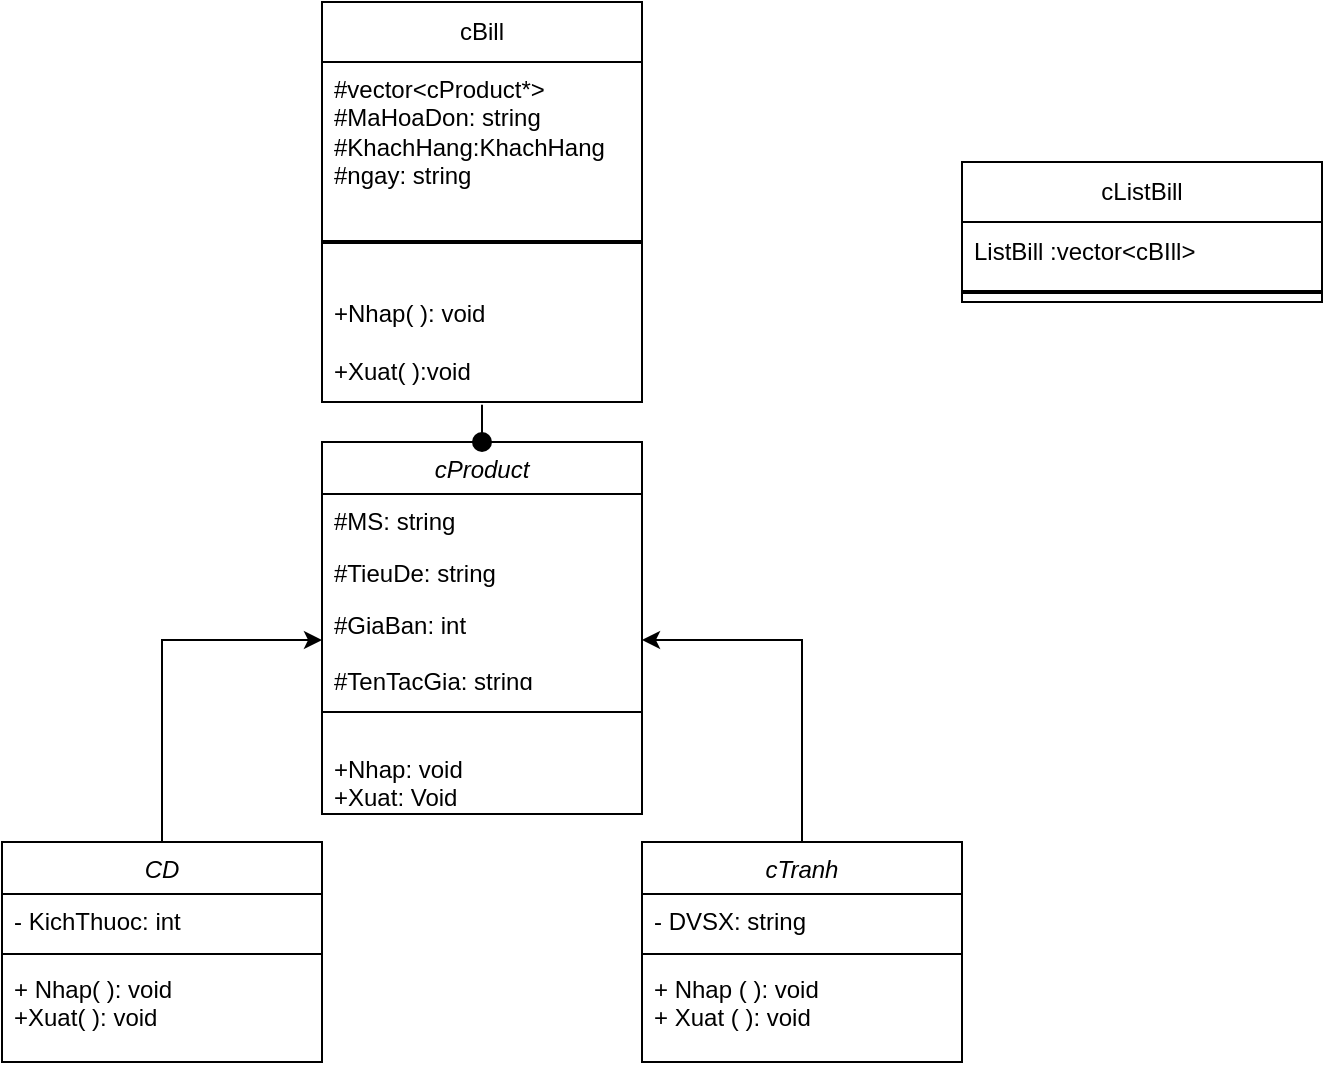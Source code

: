 <mxfile version="21.3.6" type="device">
  <diagram id="C5RBs43oDa-KdzZeNtuy" name="Page-1">
    <mxGraphModel dx="794" dy="430" grid="1" gridSize="10" guides="1" tooltips="1" connect="1" arrows="1" fold="1" page="1" pageScale="1" pageWidth="827" pageHeight="1169" math="0" shadow="0">
      <root>
        <mxCell id="WIyWlLk6GJQsqaUBKTNV-0" />
        <mxCell id="WIyWlLk6GJQsqaUBKTNV-1" parent="WIyWlLk6GJQsqaUBKTNV-0" />
        <mxCell id="1L7Gq1lio3qnDYeUa46D-0" value="cProduct" style="swimlane;fontStyle=2;align=center;verticalAlign=top;childLayout=stackLayout;horizontal=1;startSize=26;horizontalStack=0;resizeParent=1;resizeLast=0;collapsible=1;marginBottom=0;rounded=0;shadow=0;strokeWidth=1;" parent="WIyWlLk6GJQsqaUBKTNV-1" vertex="1">
          <mxGeometry x="220" y="620" width="160" height="186" as="geometry">
            <mxRectangle x="220" y="120" width="160" height="26" as="alternateBounds" />
          </mxGeometry>
        </mxCell>
        <mxCell id="1L7Gq1lio3qnDYeUa46D-1" value="#MS: string&#xa;" style="text;align=left;verticalAlign=top;spacingLeft=4;spacingRight=4;overflow=hidden;rotatable=0;points=[[0,0.5],[1,0.5]];portConstraint=eastwest;" parent="1L7Gq1lio3qnDYeUa46D-0" vertex="1">
          <mxGeometry y="26" width="160" height="26" as="geometry" />
        </mxCell>
        <mxCell id="1L7Gq1lio3qnDYeUa46D-2" value="#TieuDe: string " style="text;align=left;verticalAlign=top;spacingLeft=4;spacingRight=4;overflow=hidden;rotatable=0;points=[[0,0.5],[1,0.5]];portConstraint=eastwest;rounded=0;shadow=0;html=0;" parent="1L7Gq1lio3qnDYeUa46D-0" vertex="1">
          <mxGeometry y="52" width="160" height="26" as="geometry" />
        </mxCell>
        <mxCell id="1L7Gq1lio3qnDYeUa46D-3" value="#GiaBan: int&#xa;&#xa;#TenTacGia: string" style="text;align=left;verticalAlign=top;spacingLeft=4;spacingRight=4;overflow=hidden;rotatable=0;points=[[0,0.5],[1,0.5]];portConstraint=eastwest;rounded=0;shadow=0;html=0;" parent="1L7Gq1lio3qnDYeUa46D-0" vertex="1">
          <mxGeometry y="78" width="160" height="42" as="geometry" />
        </mxCell>
        <mxCell id="1L7Gq1lio3qnDYeUa46D-4" value="" style="line;html=1;strokeWidth=1;align=left;verticalAlign=middle;spacingTop=-1;spacingLeft=3;spacingRight=3;rotatable=0;labelPosition=right;points=[];portConstraint=eastwest;" parent="1L7Gq1lio3qnDYeUa46D-0" vertex="1">
          <mxGeometry y="120" width="160" height="30" as="geometry" />
        </mxCell>
        <mxCell id="1L7Gq1lio3qnDYeUa46D-5" value="+Nhap: void&#xa;+Xuat: Void" style="text;align=left;verticalAlign=top;spacingLeft=4;spacingRight=4;overflow=hidden;rotatable=0;points=[[0,0.5],[1,0.5]];portConstraint=eastwest;" parent="1L7Gq1lio3qnDYeUa46D-0" vertex="1">
          <mxGeometry y="150" width="160" height="36" as="geometry" />
        </mxCell>
        <mxCell id="1L7Gq1lio3qnDYeUa46D-18" style="edgeStyle=orthogonalEdgeStyle;rounded=0;orthogonalLoop=1;jettySize=auto;html=1;exitX=0.5;exitY=0;exitDx=0;exitDy=0;entryX=0;entryY=0.5;entryDx=0;entryDy=0;" parent="WIyWlLk6GJQsqaUBKTNV-1" source="1L7Gq1lio3qnDYeUa46D-6" target="1L7Gq1lio3qnDYeUa46D-3" edge="1">
          <mxGeometry relative="1" as="geometry" />
        </mxCell>
        <mxCell id="1L7Gq1lio3qnDYeUa46D-6" value="CD" style="swimlane;fontStyle=2;align=center;verticalAlign=top;childLayout=stackLayout;horizontal=1;startSize=26;horizontalStack=0;resizeParent=1;resizeLast=0;collapsible=1;marginBottom=0;rounded=0;shadow=0;strokeWidth=1;" parent="WIyWlLk6GJQsqaUBKTNV-1" vertex="1">
          <mxGeometry x="60" y="820" width="160" height="110" as="geometry">
            <mxRectangle x="60" y="330" width="160" height="26" as="alternateBounds" />
          </mxGeometry>
        </mxCell>
        <mxCell id="1L7Gq1lio3qnDYeUa46D-7" value="- KichThuoc: int &#xa;" style="text;align=left;verticalAlign=top;spacingLeft=4;spacingRight=4;overflow=hidden;rotatable=0;points=[[0,0.5],[1,0.5]];portConstraint=eastwest;" parent="1L7Gq1lio3qnDYeUa46D-6" vertex="1">
          <mxGeometry y="26" width="160" height="26" as="geometry" />
        </mxCell>
        <mxCell id="1L7Gq1lio3qnDYeUa46D-10" value="" style="line;html=1;strokeWidth=1;align=left;verticalAlign=middle;spacingTop=-1;spacingLeft=3;spacingRight=3;rotatable=0;labelPosition=right;points=[];portConstraint=eastwest;" parent="1L7Gq1lio3qnDYeUa46D-6" vertex="1">
          <mxGeometry y="52" width="160" height="8" as="geometry" />
        </mxCell>
        <mxCell id="1L7Gq1lio3qnDYeUa46D-11" value="+ Nhap( ): void &#xa;+Xuat( ): void" style="text;align=left;verticalAlign=top;spacingLeft=4;spacingRight=4;overflow=hidden;rotatable=0;points=[[0,0.5],[1,0.5]];portConstraint=eastwest;" parent="1L7Gq1lio3qnDYeUa46D-6" vertex="1">
          <mxGeometry y="60" width="160" height="44" as="geometry" />
        </mxCell>
        <mxCell id="1L7Gq1lio3qnDYeUa46D-19" style="edgeStyle=orthogonalEdgeStyle;rounded=0;orthogonalLoop=1;jettySize=auto;html=1;exitX=0.5;exitY=0;exitDx=0;exitDy=0;entryX=1;entryY=0.5;entryDx=0;entryDy=0;" parent="WIyWlLk6GJQsqaUBKTNV-1" source="1L7Gq1lio3qnDYeUa46D-12" target="1L7Gq1lio3qnDYeUa46D-3" edge="1">
          <mxGeometry relative="1" as="geometry" />
        </mxCell>
        <mxCell id="1L7Gq1lio3qnDYeUa46D-12" value="cTranh" style="swimlane;fontStyle=2;align=center;verticalAlign=top;childLayout=stackLayout;horizontal=1;startSize=26;horizontalStack=0;resizeParent=1;resizeLast=0;collapsible=1;marginBottom=0;rounded=0;shadow=0;strokeWidth=1;" parent="WIyWlLk6GJQsqaUBKTNV-1" vertex="1">
          <mxGeometry x="380" y="820" width="160" height="110" as="geometry">
            <mxRectangle x="230" y="140" width="160" height="26" as="alternateBounds" />
          </mxGeometry>
        </mxCell>
        <mxCell id="1L7Gq1lio3qnDYeUa46D-13" value="- DVSX: string" style="text;align=left;verticalAlign=top;spacingLeft=4;spacingRight=4;overflow=hidden;rotatable=0;points=[[0,0.5],[1,0.5]];portConstraint=eastwest;" parent="1L7Gq1lio3qnDYeUa46D-12" vertex="1">
          <mxGeometry y="26" width="160" height="26" as="geometry" />
        </mxCell>
        <mxCell id="1L7Gq1lio3qnDYeUa46D-16" value="" style="line;html=1;strokeWidth=1;align=left;verticalAlign=middle;spacingTop=-1;spacingLeft=3;spacingRight=3;rotatable=0;labelPosition=right;points=[];portConstraint=eastwest;" parent="1L7Gq1lio3qnDYeUa46D-12" vertex="1">
          <mxGeometry y="52" width="160" height="8" as="geometry" />
        </mxCell>
        <mxCell id="1L7Gq1lio3qnDYeUa46D-17" value="+ Nhap ( ): void&#xa;+ Xuat ( ): void " style="text;align=left;verticalAlign=top;spacingLeft=4;spacingRight=4;overflow=hidden;rotatable=0;points=[[0,0.5],[1,0.5]];portConstraint=eastwest;" parent="1L7Gq1lio3qnDYeUa46D-12" vertex="1">
          <mxGeometry y="60" width="160" height="50" as="geometry" />
        </mxCell>
        <mxCell id="1L7Gq1lio3qnDYeUa46D-35" value="" style="shape=waypoint;sketch=0;fillStyle=solid;size=6;pointerEvents=1;points=[];fillColor=none;resizable=0;rotatable=0;perimeter=centerPerimeter;snapToPoint=1;strokeWidth=3;" parent="WIyWlLk6GJQsqaUBKTNV-1" vertex="1">
          <mxGeometry x="290" y="610" width="20" height="20" as="geometry" />
        </mxCell>
        <mxCell id="1L7Gq1lio3qnDYeUa46D-48" value="" style="endArrow=none;html=1;rounded=0;entryX=0.5;entryY=1.022;entryDx=0;entryDy=0;entryPerimeter=0;" parent="WIyWlLk6GJQsqaUBKTNV-1" source="1L7Gq1lio3qnDYeUa46D-35" target="1L7Gq1lio3qnDYeUa46D-59" edge="1">
          <mxGeometry width="50" height="50" relative="1" as="geometry">
            <mxPoint x="410" y="310" as="sourcePoint" />
            <mxPoint x="300" y="560" as="targetPoint" />
            <Array as="points" />
          </mxGeometry>
        </mxCell>
        <mxCell id="1L7Gq1lio3qnDYeUa46D-56" value="cBill" style="swimlane;fontStyle=0;childLayout=stackLayout;horizontal=1;startSize=30;horizontalStack=0;resizeParent=1;resizeParentMax=0;resizeLast=0;collapsible=1;marginBottom=0;whiteSpace=wrap;html=1;" parent="WIyWlLk6GJQsqaUBKTNV-1" vertex="1">
          <mxGeometry x="220" y="400" width="160" height="200" as="geometry" />
        </mxCell>
        <mxCell id="1L7Gq1lio3qnDYeUa46D-57" value="#vector&amp;lt;cProduct*&amp;gt;&lt;br&gt;#MaHoaDon: string&amp;nbsp;&lt;br&gt;#KhachHang:KhachHang&lt;br&gt;#ngay: string" style="text;strokeColor=none;fillColor=none;align=left;verticalAlign=middle;spacingLeft=4;spacingRight=4;overflow=hidden;points=[[0,0.5],[1,0.5]];portConstraint=eastwest;rotatable=0;whiteSpace=wrap;html=1;" parent="1L7Gq1lio3qnDYeUa46D-56" vertex="1">
          <mxGeometry y="30" width="160" height="70" as="geometry" />
        </mxCell>
        <mxCell id="1L7Gq1lio3qnDYeUa46D-61" value="" style="line;strokeWidth=2;html=1;" parent="1L7Gq1lio3qnDYeUa46D-56" vertex="1">
          <mxGeometry y="100" width="160" height="40" as="geometry" />
        </mxCell>
        <mxCell id="1L7Gq1lio3qnDYeUa46D-59" value="+Nhap( ): void&lt;br&gt;&lt;br&gt;+Xuat( ):void" style="text;strokeColor=none;fillColor=none;align=left;verticalAlign=middle;spacingLeft=4;spacingRight=4;overflow=hidden;points=[[0,0.5],[1,0.5]];portConstraint=eastwest;rotatable=0;whiteSpace=wrap;html=1;" parent="1L7Gq1lio3qnDYeUa46D-56" vertex="1">
          <mxGeometry y="140" width="160" height="60" as="geometry" />
        </mxCell>
        <mxCell id="qxNDR6yCdqR-cRfFRNu4-1" value="cListBill" style="swimlane;fontStyle=0;childLayout=stackLayout;horizontal=1;startSize=30;horizontalStack=0;resizeParent=1;resizeParentMax=0;resizeLast=0;collapsible=1;marginBottom=0;whiteSpace=wrap;html=1;" vertex="1" parent="WIyWlLk6GJQsqaUBKTNV-1">
          <mxGeometry x="540" y="480" width="180" height="70" as="geometry" />
        </mxCell>
        <mxCell id="qxNDR6yCdqR-cRfFRNu4-2" value="ListBill :vector&amp;lt;cBIll&amp;gt;" style="text;strokeColor=none;fillColor=none;align=left;verticalAlign=middle;spacingLeft=4;spacingRight=4;overflow=hidden;points=[[0,0.5],[1,0.5]];portConstraint=eastwest;rotatable=0;whiteSpace=wrap;html=1;" vertex="1" parent="qxNDR6yCdqR-cRfFRNu4-1">
          <mxGeometry y="30" width="180" height="30" as="geometry" />
        </mxCell>
        <mxCell id="qxNDR6yCdqR-cRfFRNu4-6" value="" style="line;strokeWidth=2;html=1;" vertex="1" parent="qxNDR6yCdqR-cRfFRNu4-1">
          <mxGeometry y="60" width="180" height="10" as="geometry" />
        </mxCell>
      </root>
    </mxGraphModel>
  </diagram>
</mxfile>
